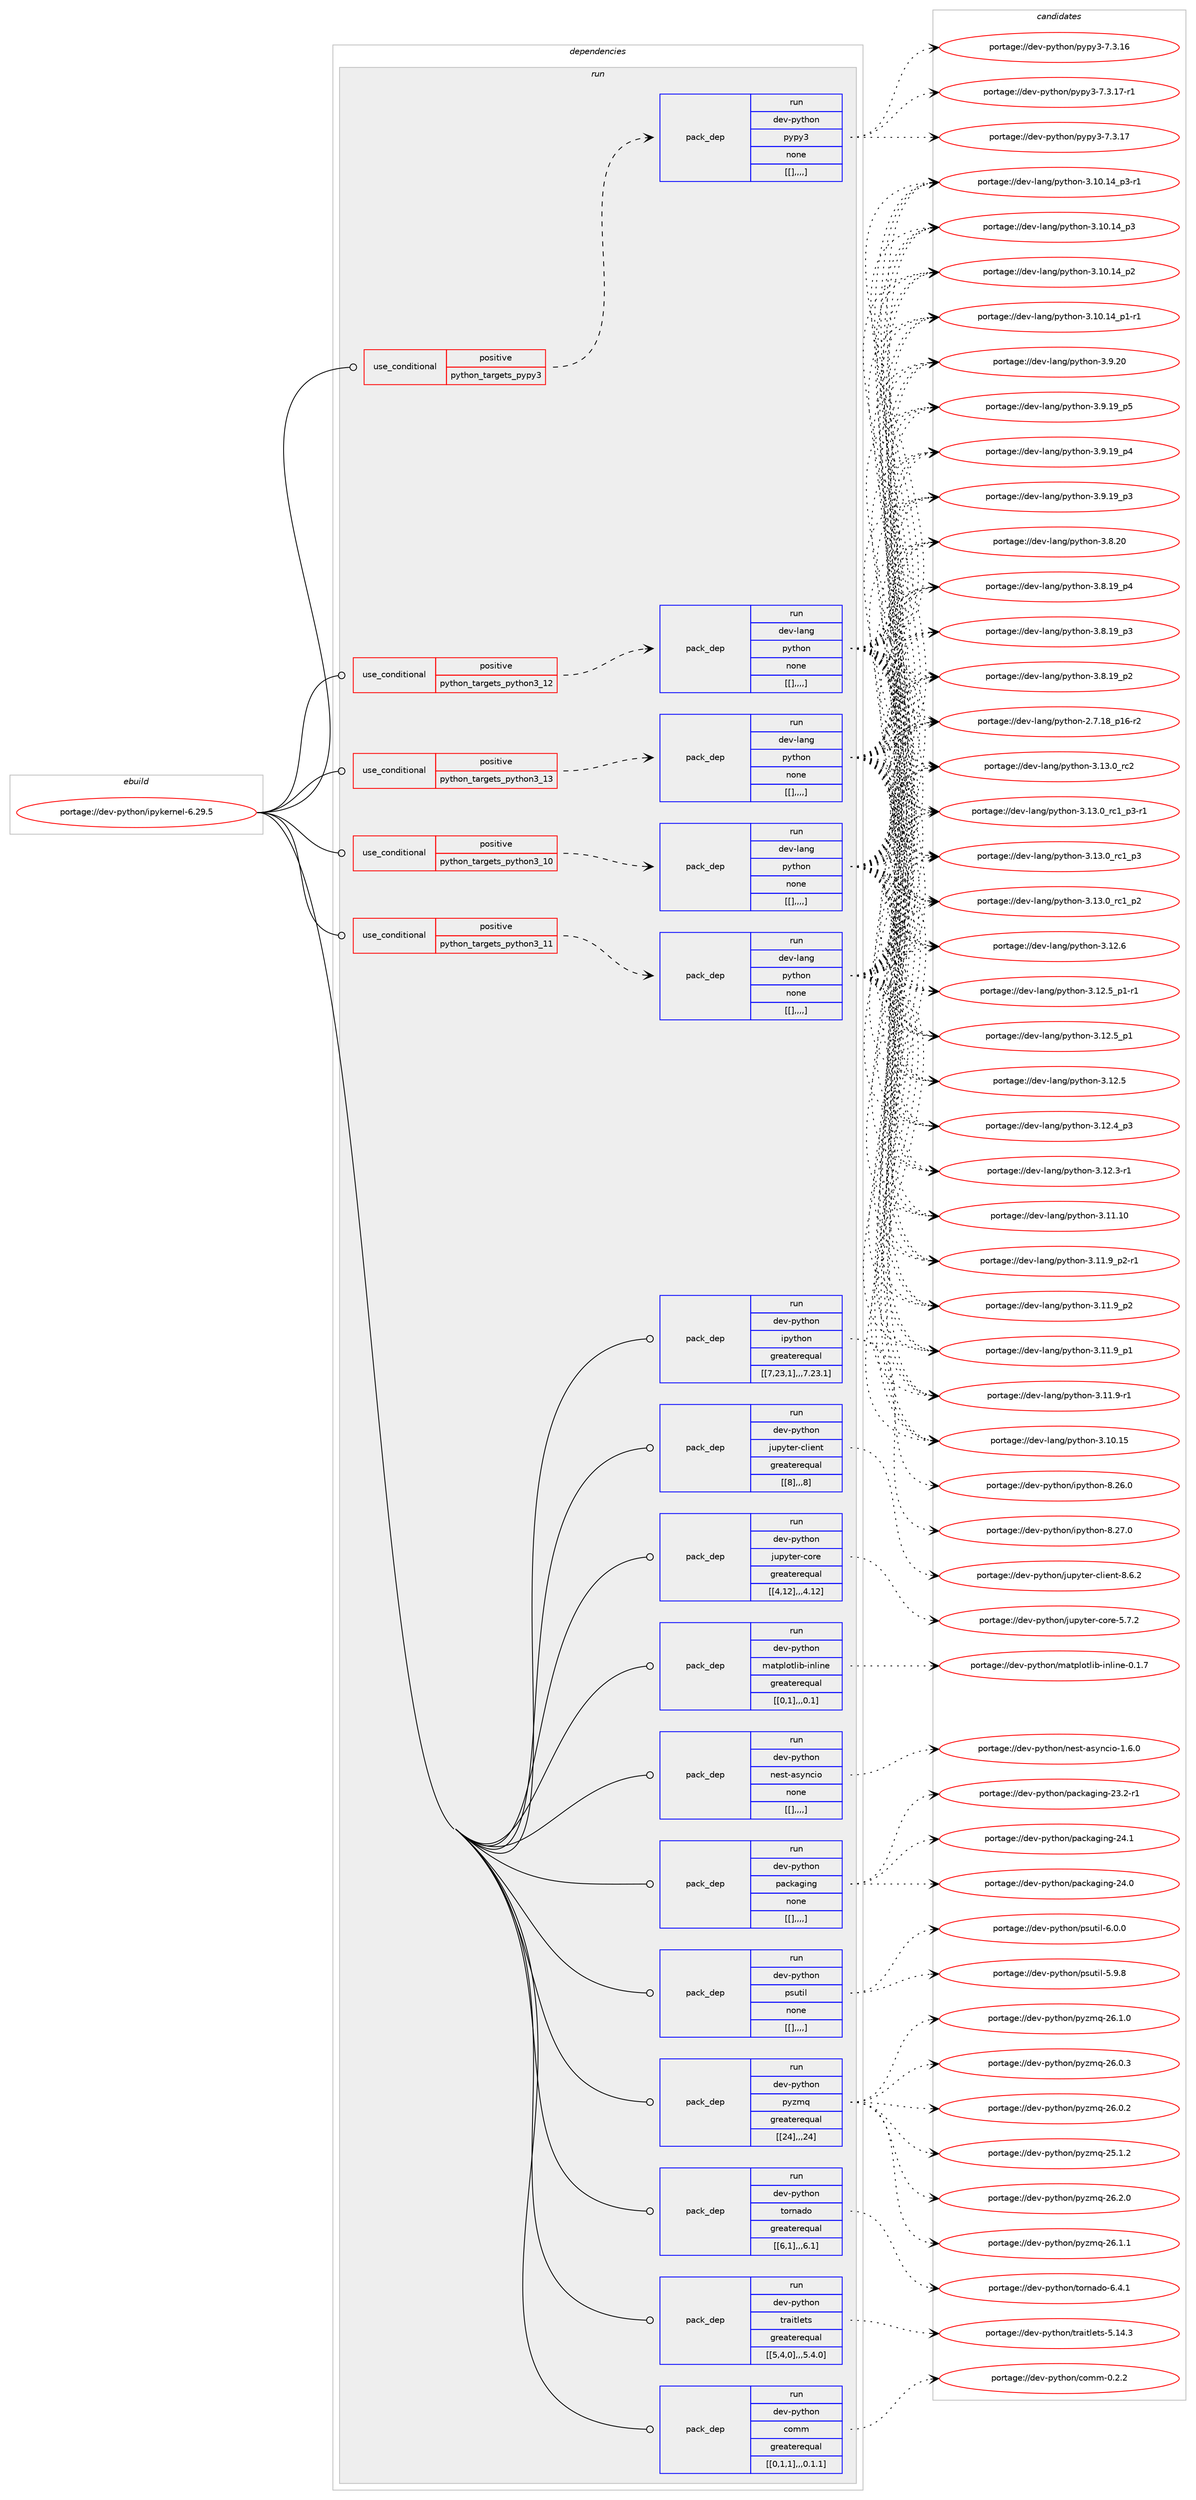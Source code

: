 digraph prolog {

# *************
# Graph options
# *************

newrank=true;
concentrate=true;
compound=true;
graph [rankdir=LR,fontname=Helvetica,fontsize=10,ranksep=1.5];#, ranksep=2.5, nodesep=0.2];
edge  [arrowhead=vee];
node  [fontname=Helvetica,fontsize=10];

# **********
# The ebuild
# **********

subgraph cluster_leftcol {
color=gray;
label=<<i>ebuild</i>>;
id [label="portage://dev-python/ipykernel-6.29.5", color=red, width=4, href="../dev-python/ipykernel-6.29.5.svg"];
}

# ****************
# The dependencies
# ****************

subgraph cluster_midcol {
color=gray;
label=<<i>dependencies</i>>;
subgraph cluster_compile {
fillcolor="#eeeeee";
style=filled;
label=<<i>compile</i>>;
}
subgraph cluster_compileandrun {
fillcolor="#eeeeee";
style=filled;
label=<<i>compile and run</i>>;
}
subgraph cluster_run {
fillcolor="#eeeeee";
style=filled;
label=<<i>run</i>>;
subgraph cond34234 {
dependency149305 [label=<<TABLE BORDER="0" CELLBORDER="1" CELLSPACING="0" CELLPADDING="4"><TR><TD ROWSPAN="3" CELLPADDING="10">use_conditional</TD></TR><TR><TD>positive</TD></TR><TR><TD>python_targets_pypy3</TD></TR></TABLE>>, shape=none, color=red];
subgraph pack113853 {
dependency149306 [label=<<TABLE BORDER="0" CELLBORDER="1" CELLSPACING="0" CELLPADDING="4" WIDTH="220"><TR><TD ROWSPAN="6" CELLPADDING="30">pack_dep</TD></TR><TR><TD WIDTH="110">run</TD></TR><TR><TD>dev-python</TD></TR><TR><TD>pypy3</TD></TR><TR><TD>none</TD></TR><TR><TD>[[],,,,]</TD></TR></TABLE>>, shape=none, color=blue];
}
dependency149305:e -> dependency149306:w [weight=20,style="dashed",arrowhead="vee"];
}
id:e -> dependency149305:w [weight=20,style="solid",arrowhead="odot"];
subgraph cond34235 {
dependency149307 [label=<<TABLE BORDER="0" CELLBORDER="1" CELLSPACING="0" CELLPADDING="4"><TR><TD ROWSPAN="3" CELLPADDING="10">use_conditional</TD></TR><TR><TD>positive</TD></TR><TR><TD>python_targets_python3_10</TD></TR></TABLE>>, shape=none, color=red];
subgraph pack113854 {
dependency149308 [label=<<TABLE BORDER="0" CELLBORDER="1" CELLSPACING="0" CELLPADDING="4" WIDTH="220"><TR><TD ROWSPAN="6" CELLPADDING="30">pack_dep</TD></TR><TR><TD WIDTH="110">run</TD></TR><TR><TD>dev-lang</TD></TR><TR><TD>python</TD></TR><TR><TD>none</TD></TR><TR><TD>[[],,,,]</TD></TR></TABLE>>, shape=none, color=blue];
}
dependency149307:e -> dependency149308:w [weight=20,style="dashed",arrowhead="vee"];
}
id:e -> dependency149307:w [weight=20,style="solid",arrowhead="odot"];
subgraph cond34236 {
dependency149309 [label=<<TABLE BORDER="0" CELLBORDER="1" CELLSPACING="0" CELLPADDING="4"><TR><TD ROWSPAN="3" CELLPADDING="10">use_conditional</TD></TR><TR><TD>positive</TD></TR><TR><TD>python_targets_python3_11</TD></TR></TABLE>>, shape=none, color=red];
subgraph pack113855 {
dependency149310 [label=<<TABLE BORDER="0" CELLBORDER="1" CELLSPACING="0" CELLPADDING="4" WIDTH="220"><TR><TD ROWSPAN="6" CELLPADDING="30">pack_dep</TD></TR><TR><TD WIDTH="110">run</TD></TR><TR><TD>dev-lang</TD></TR><TR><TD>python</TD></TR><TR><TD>none</TD></TR><TR><TD>[[],,,,]</TD></TR></TABLE>>, shape=none, color=blue];
}
dependency149309:e -> dependency149310:w [weight=20,style="dashed",arrowhead="vee"];
}
id:e -> dependency149309:w [weight=20,style="solid",arrowhead="odot"];
subgraph cond34237 {
dependency149311 [label=<<TABLE BORDER="0" CELLBORDER="1" CELLSPACING="0" CELLPADDING="4"><TR><TD ROWSPAN="3" CELLPADDING="10">use_conditional</TD></TR><TR><TD>positive</TD></TR><TR><TD>python_targets_python3_12</TD></TR></TABLE>>, shape=none, color=red];
subgraph pack113856 {
dependency149312 [label=<<TABLE BORDER="0" CELLBORDER="1" CELLSPACING="0" CELLPADDING="4" WIDTH="220"><TR><TD ROWSPAN="6" CELLPADDING="30">pack_dep</TD></TR><TR><TD WIDTH="110">run</TD></TR><TR><TD>dev-lang</TD></TR><TR><TD>python</TD></TR><TR><TD>none</TD></TR><TR><TD>[[],,,,]</TD></TR></TABLE>>, shape=none, color=blue];
}
dependency149311:e -> dependency149312:w [weight=20,style="dashed",arrowhead="vee"];
}
id:e -> dependency149311:w [weight=20,style="solid",arrowhead="odot"];
subgraph cond34238 {
dependency149313 [label=<<TABLE BORDER="0" CELLBORDER="1" CELLSPACING="0" CELLPADDING="4"><TR><TD ROWSPAN="3" CELLPADDING="10">use_conditional</TD></TR><TR><TD>positive</TD></TR><TR><TD>python_targets_python3_13</TD></TR></TABLE>>, shape=none, color=red];
subgraph pack113857 {
dependency149314 [label=<<TABLE BORDER="0" CELLBORDER="1" CELLSPACING="0" CELLPADDING="4" WIDTH="220"><TR><TD ROWSPAN="6" CELLPADDING="30">pack_dep</TD></TR><TR><TD WIDTH="110">run</TD></TR><TR><TD>dev-lang</TD></TR><TR><TD>python</TD></TR><TR><TD>none</TD></TR><TR><TD>[[],,,,]</TD></TR></TABLE>>, shape=none, color=blue];
}
dependency149313:e -> dependency149314:w [weight=20,style="dashed",arrowhead="vee"];
}
id:e -> dependency149313:w [weight=20,style="solid",arrowhead="odot"];
subgraph pack113858 {
dependency149315 [label=<<TABLE BORDER="0" CELLBORDER="1" CELLSPACING="0" CELLPADDING="4" WIDTH="220"><TR><TD ROWSPAN="6" CELLPADDING="30">pack_dep</TD></TR><TR><TD WIDTH="110">run</TD></TR><TR><TD>dev-python</TD></TR><TR><TD>comm</TD></TR><TR><TD>greaterequal</TD></TR><TR><TD>[[0,1,1],,,0.1.1]</TD></TR></TABLE>>, shape=none, color=blue];
}
id:e -> dependency149315:w [weight=20,style="solid",arrowhead="odot"];
subgraph pack113859 {
dependency149316 [label=<<TABLE BORDER="0" CELLBORDER="1" CELLSPACING="0" CELLPADDING="4" WIDTH="220"><TR><TD ROWSPAN="6" CELLPADDING="30">pack_dep</TD></TR><TR><TD WIDTH="110">run</TD></TR><TR><TD>dev-python</TD></TR><TR><TD>ipython</TD></TR><TR><TD>greaterequal</TD></TR><TR><TD>[[7,23,1],,,7.23.1]</TD></TR></TABLE>>, shape=none, color=blue];
}
id:e -> dependency149316:w [weight=20,style="solid",arrowhead="odot"];
subgraph pack113860 {
dependency149317 [label=<<TABLE BORDER="0" CELLBORDER="1" CELLSPACING="0" CELLPADDING="4" WIDTH="220"><TR><TD ROWSPAN="6" CELLPADDING="30">pack_dep</TD></TR><TR><TD WIDTH="110">run</TD></TR><TR><TD>dev-python</TD></TR><TR><TD>jupyter-client</TD></TR><TR><TD>greaterequal</TD></TR><TR><TD>[[8],,,8]</TD></TR></TABLE>>, shape=none, color=blue];
}
id:e -> dependency149317:w [weight=20,style="solid",arrowhead="odot"];
subgraph pack113861 {
dependency149318 [label=<<TABLE BORDER="0" CELLBORDER="1" CELLSPACING="0" CELLPADDING="4" WIDTH="220"><TR><TD ROWSPAN="6" CELLPADDING="30">pack_dep</TD></TR><TR><TD WIDTH="110">run</TD></TR><TR><TD>dev-python</TD></TR><TR><TD>jupyter-core</TD></TR><TR><TD>greaterequal</TD></TR><TR><TD>[[4,12],,,4.12]</TD></TR></TABLE>>, shape=none, color=blue];
}
id:e -> dependency149318:w [weight=20,style="solid",arrowhead="odot"];
subgraph pack113862 {
dependency149319 [label=<<TABLE BORDER="0" CELLBORDER="1" CELLSPACING="0" CELLPADDING="4" WIDTH="220"><TR><TD ROWSPAN="6" CELLPADDING="30">pack_dep</TD></TR><TR><TD WIDTH="110">run</TD></TR><TR><TD>dev-python</TD></TR><TR><TD>matplotlib-inline</TD></TR><TR><TD>greaterequal</TD></TR><TR><TD>[[0,1],,,0.1]</TD></TR></TABLE>>, shape=none, color=blue];
}
id:e -> dependency149319:w [weight=20,style="solid",arrowhead="odot"];
subgraph pack113863 {
dependency149320 [label=<<TABLE BORDER="0" CELLBORDER="1" CELLSPACING="0" CELLPADDING="4" WIDTH="220"><TR><TD ROWSPAN="6" CELLPADDING="30">pack_dep</TD></TR><TR><TD WIDTH="110">run</TD></TR><TR><TD>dev-python</TD></TR><TR><TD>nest-asyncio</TD></TR><TR><TD>none</TD></TR><TR><TD>[[],,,,]</TD></TR></TABLE>>, shape=none, color=blue];
}
id:e -> dependency149320:w [weight=20,style="solid",arrowhead="odot"];
subgraph pack113864 {
dependency149321 [label=<<TABLE BORDER="0" CELLBORDER="1" CELLSPACING="0" CELLPADDING="4" WIDTH="220"><TR><TD ROWSPAN="6" CELLPADDING="30">pack_dep</TD></TR><TR><TD WIDTH="110">run</TD></TR><TR><TD>dev-python</TD></TR><TR><TD>packaging</TD></TR><TR><TD>none</TD></TR><TR><TD>[[],,,,]</TD></TR></TABLE>>, shape=none, color=blue];
}
id:e -> dependency149321:w [weight=20,style="solid",arrowhead="odot"];
subgraph pack113865 {
dependency149322 [label=<<TABLE BORDER="0" CELLBORDER="1" CELLSPACING="0" CELLPADDING="4" WIDTH="220"><TR><TD ROWSPAN="6" CELLPADDING="30">pack_dep</TD></TR><TR><TD WIDTH="110">run</TD></TR><TR><TD>dev-python</TD></TR><TR><TD>psutil</TD></TR><TR><TD>none</TD></TR><TR><TD>[[],,,,]</TD></TR></TABLE>>, shape=none, color=blue];
}
id:e -> dependency149322:w [weight=20,style="solid",arrowhead="odot"];
subgraph pack113866 {
dependency149323 [label=<<TABLE BORDER="0" CELLBORDER="1" CELLSPACING="0" CELLPADDING="4" WIDTH="220"><TR><TD ROWSPAN="6" CELLPADDING="30">pack_dep</TD></TR><TR><TD WIDTH="110">run</TD></TR><TR><TD>dev-python</TD></TR><TR><TD>pyzmq</TD></TR><TR><TD>greaterequal</TD></TR><TR><TD>[[24],,,24]</TD></TR></TABLE>>, shape=none, color=blue];
}
id:e -> dependency149323:w [weight=20,style="solid",arrowhead="odot"];
subgraph pack113867 {
dependency149324 [label=<<TABLE BORDER="0" CELLBORDER="1" CELLSPACING="0" CELLPADDING="4" WIDTH="220"><TR><TD ROWSPAN="6" CELLPADDING="30">pack_dep</TD></TR><TR><TD WIDTH="110">run</TD></TR><TR><TD>dev-python</TD></TR><TR><TD>tornado</TD></TR><TR><TD>greaterequal</TD></TR><TR><TD>[[6,1],,,6.1]</TD></TR></TABLE>>, shape=none, color=blue];
}
id:e -> dependency149324:w [weight=20,style="solid",arrowhead="odot"];
subgraph pack113868 {
dependency149325 [label=<<TABLE BORDER="0" CELLBORDER="1" CELLSPACING="0" CELLPADDING="4" WIDTH="220"><TR><TD ROWSPAN="6" CELLPADDING="30">pack_dep</TD></TR><TR><TD WIDTH="110">run</TD></TR><TR><TD>dev-python</TD></TR><TR><TD>traitlets</TD></TR><TR><TD>greaterequal</TD></TR><TR><TD>[[5,4,0],,,5.4.0]</TD></TR></TABLE>>, shape=none, color=blue];
}
id:e -> dependency149325:w [weight=20,style="solid",arrowhead="odot"];
}
}

# **************
# The candidates
# **************

subgraph cluster_choices {
rank=same;
color=gray;
label=<<i>candidates</i>>;

subgraph choice113853 {
color=black;
nodesep=1;
choice100101118451121211161041111104711212111212151455546514649554511449 [label="portage://dev-python/pypy3-7.3.17-r1", color=red, width=4,href="../dev-python/pypy3-7.3.17-r1.svg"];
choice10010111845112121116104111110471121211121215145554651464955 [label="portage://dev-python/pypy3-7.3.17", color=red, width=4,href="../dev-python/pypy3-7.3.17.svg"];
choice10010111845112121116104111110471121211121215145554651464954 [label="portage://dev-python/pypy3-7.3.16", color=red, width=4,href="../dev-python/pypy3-7.3.16.svg"];
dependency149306:e -> choice100101118451121211161041111104711212111212151455546514649554511449:w [style=dotted,weight="100"];
dependency149306:e -> choice10010111845112121116104111110471121211121215145554651464955:w [style=dotted,weight="100"];
dependency149306:e -> choice10010111845112121116104111110471121211121215145554651464954:w [style=dotted,weight="100"];
}
subgraph choice113854 {
color=black;
nodesep=1;
choice10010111845108971101034711212111610411111045514649514648951149950 [label="portage://dev-lang/python-3.13.0_rc2", color=red, width=4,href="../dev-lang/python-3.13.0_rc2.svg"];
choice1001011184510897110103471121211161041111104551464951464895114994995112514511449 [label="portage://dev-lang/python-3.13.0_rc1_p3-r1", color=red, width=4,href="../dev-lang/python-3.13.0_rc1_p3-r1.svg"];
choice100101118451089711010347112121116104111110455146495146489511499499511251 [label="portage://dev-lang/python-3.13.0_rc1_p3", color=red, width=4,href="../dev-lang/python-3.13.0_rc1_p3.svg"];
choice100101118451089711010347112121116104111110455146495146489511499499511250 [label="portage://dev-lang/python-3.13.0_rc1_p2", color=red, width=4,href="../dev-lang/python-3.13.0_rc1_p2.svg"];
choice10010111845108971101034711212111610411111045514649504654 [label="portage://dev-lang/python-3.12.6", color=red, width=4,href="../dev-lang/python-3.12.6.svg"];
choice1001011184510897110103471121211161041111104551464950465395112494511449 [label="portage://dev-lang/python-3.12.5_p1-r1", color=red, width=4,href="../dev-lang/python-3.12.5_p1-r1.svg"];
choice100101118451089711010347112121116104111110455146495046539511249 [label="portage://dev-lang/python-3.12.5_p1", color=red, width=4,href="../dev-lang/python-3.12.5_p1.svg"];
choice10010111845108971101034711212111610411111045514649504653 [label="portage://dev-lang/python-3.12.5", color=red, width=4,href="../dev-lang/python-3.12.5.svg"];
choice100101118451089711010347112121116104111110455146495046529511251 [label="portage://dev-lang/python-3.12.4_p3", color=red, width=4,href="../dev-lang/python-3.12.4_p3.svg"];
choice100101118451089711010347112121116104111110455146495046514511449 [label="portage://dev-lang/python-3.12.3-r1", color=red, width=4,href="../dev-lang/python-3.12.3-r1.svg"];
choice1001011184510897110103471121211161041111104551464949464948 [label="portage://dev-lang/python-3.11.10", color=red, width=4,href="../dev-lang/python-3.11.10.svg"];
choice1001011184510897110103471121211161041111104551464949465795112504511449 [label="portage://dev-lang/python-3.11.9_p2-r1", color=red, width=4,href="../dev-lang/python-3.11.9_p2-r1.svg"];
choice100101118451089711010347112121116104111110455146494946579511250 [label="portage://dev-lang/python-3.11.9_p2", color=red, width=4,href="../dev-lang/python-3.11.9_p2.svg"];
choice100101118451089711010347112121116104111110455146494946579511249 [label="portage://dev-lang/python-3.11.9_p1", color=red, width=4,href="../dev-lang/python-3.11.9_p1.svg"];
choice100101118451089711010347112121116104111110455146494946574511449 [label="portage://dev-lang/python-3.11.9-r1", color=red, width=4,href="../dev-lang/python-3.11.9-r1.svg"];
choice1001011184510897110103471121211161041111104551464948464953 [label="portage://dev-lang/python-3.10.15", color=red, width=4,href="../dev-lang/python-3.10.15.svg"];
choice100101118451089711010347112121116104111110455146494846495295112514511449 [label="portage://dev-lang/python-3.10.14_p3-r1", color=red, width=4,href="../dev-lang/python-3.10.14_p3-r1.svg"];
choice10010111845108971101034711212111610411111045514649484649529511251 [label="portage://dev-lang/python-3.10.14_p3", color=red, width=4,href="../dev-lang/python-3.10.14_p3.svg"];
choice10010111845108971101034711212111610411111045514649484649529511250 [label="portage://dev-lang/python-3.10.14_p2", color=red, width=4,href="../dev-lang/python-3.10.14_p2.svg"];
choice100101118451089711010347112121116104111110455146494846495295112494511449 [label="portage://dev-lang/python-3.10.14_p1-r1", color=red, width=4,href="../dev-lang/python-3.10.14_p1-r1.svg"];
choice10010111845108971101034711212111610411111045514657465048 [label="portage://dev-lang/python-3.9.20", color=red, width=4,href="../dev-lang/python-3.9.20.svg"];
choice100101118451089711010347112121116104111110455146574649579511253 [label="portage://dev-lang/python-3.9.19_p5", color=red, width=4,href="../dev-lang/python-3.9.19_p5.svg"];
choice100101118451089711010347112121116104111110455146574649579511252 [label="portage://dev-lang/python-3.9.19_p4", color=red, width=4,href="../dev-lang/python-3.9.19_p4.svg"];
choice100101118451089711010347112121116104111110455146574649579511251 [label="portage://dev-lang/python-3.9.19_p3", color=red, width=4,href="../dev-lang/python-3.9.19_p3.svg"];
choice10010111845108971101034711212111610411111045514656465048 [label="portage://dev-lang/python-3.8.20", color=red, width=4,href="../dev-lang/python-3.8.20.svg"];
choice100101118451089711010347112121116104111110455146564649579511252 [label="portage://dev-lang/python-3.8.19_p4", color=red, width=4,href="../dev-lang/python-3.8.19_p4.svg"];
choice100101118451089711010347112121116104111110455146564649579511251 [label="portage://dev-lang/python-3.8.19_p3", color=red, width=4,href="../dev-lang/python-3.8.19_p3.svg"];
choice100101118451089711010347112121116104111110455146564649579511250 [label="portage://dev-lang/python-3.8.19_p2", color=red, width=4,href="../dev-lang/python-3.8.19_p2.svg"];
choice100101118451089711010347112121116104111110455046554649569511249544511450 [label="portage://dev-lang/python-2.7.18_p16-r2", color=red, width=4,href="../dev-lang/python-2.7.18_p16-r2.svg"];
dependency149308:e -> choice10010111845108971101034711212111610411111045514649514648951149950:w [style=dotted,weight="100"];
dependency149308:e -> choice1001011184510897110103471121211161041111104551464951464895114994995112514511449:w [style=dotted,weight="100"];
dependency149308:e -> choice100101118451089711010347112121116104111110455146495146489511499499511251:w [style=dotted,weight="100"];
dependency149308:e -> choice100101118451089711010347112121116104111110455146495146489511499499511250:w [style=dotted,weight="100"];
dependency149308:e -> choice10010111845108971101034711212111610411111045514649504654:w [style=dotted,weight="100"];
dependency149308:e -> choice1001011184510897110103471121211161041111104551464950465395112494511449:w [style=dotted,weight="100"];
dependency149308:e -> choice100101118451089711010347112121116104111110455146495046539511249:w [style=dotted,weight="100"];
dependency149308:e -> choice10010111845108971101034711212111610411111045514649504653:w [style=dotted,weight="100"];
dependency149308:e -> choice100101118451089711010347112121116104111110455146495046529511251:w [style=dotted,weight="100"];
dependency149308:e -> choice100101118451089711010347112121116104111110455146495046514511449:w [style=dotted,weight="100"];
dependency149308:e -> choice1001011184510897110103471121211161041111104551464949464948:w [style=dotted,weight="100"];
dependency149308:e -> choice1001011184510897110103471121211161041111104551464949465795112504511449:w [style=dotted,weight="100"];
dependency149308:e -> choice100101118451089711010347112121116104111110455146494946579511250:w [style=dotted,weight="100"];
dependency149308:e -> choice100101118451089711010347112121116104111110455146494946579511249:w [style=dotted,weight="100"];
dependency149308:e -> choice100101118451089711010347112121116104111110455146494946574511449:w [style=dotted,weight="100"];
dependency149308:e -> choice1001011184510897110103471121211161041111104551464948464953:w [style=dotted,weight="100"];
dependency149308:e -> choice100101118451089711010347112121116104111110455146494846495295112514511449:w [style=dotted,weight="100"];
dependency149308:e -> choice10010111845108971101034711212111610411111045514649484649529511251:w [style=dotted,weight="100"];
dependency149308:e -> choice10010111845108971101034711212111610411111045514649484649529511250:w [style=dotted,weight="100"];
dependency149308:e -> choice100101118451089711010347112121116104111110455146494846495295112494511449:w [style=dotted,weight="100"];
dependency149308:e -> choice10010111845108971101034711212111610411111045514657465048:w [style=dotted,weight="100"];
dependency149308:e -> choice100101118451089711010347112121116104111110455146574649579511253:w [style=dotted,weight="100"];
dependency149308:e -> choice100101118451089711010347112121116104111110455146574649579511252:w [style=dotted,weight="100"];
dependency149308:e -> choice100101118451089711010347112121116104111110455146574649579511251:w [style=dotted,weight="100"];
dependency149308:e -> choice10010111845108971101034711212111610411111045514656465048:w [style=dotted,weight="100"];
dependency149308:e -> choice100101118451089711010347112121116104111110455146564649579511252:w [style=dotted,weight="100"];
dependency149308:e -> choice100101118451089711010347112121116104111110455146564649579511251:w [style=dotted,weight="100"];
dependency149308:e -> choice100101118451089711010347112121116104111110455146564649579511250:w [style=dotted,weight="100"];
dependency149308:e -> choice100101118451089711010347112121116104111110455046554649569511249544511450:w [style=dotted,weight="100"];
}
subgraph choice113855 {
color=black;
nodesep=1;
choice10010111845108971101034711212111610411111045514649514648951149950 [label="portage://dev-lang/python-3.13.0_rc2", color=red, width=4,href="../dev-lang/python-3.13.0_rc2.svg"];
choice1001011184510897110103471121211161041111104551464951464895114994995112514511449 [label="portage://dev-lang/python-3.13.0_rc1_p3-r1", color=red, width=4,href="../dev-lang/python-3.13.0_rc1_p3-r1.svg"];
choice100101118451089711010347112121116104111110455146495146489511499499511251 [label="portage://dev-lang/python-3.13.0_rc1_p3", color=red, width=4,href="../dev-lang/python-3.13.0_rc1_p3.svg"];
choice100101118451089711010347112121116104111110455146495146489511499499511250 [label="portage://dev-lang/python-3.13.0_rc1_p2", color=red, width=4,href="../dev-lang/python-3.13.0_rc1_p2.svg"];
choice10010111845108971101034711212111610411111045514649504654 [label="portage://dev-lang/python-3.12.6", color=red, width=4,href="../dev-lang/python-3.12.6.svg"];
choice1001011184510897110103471121211161041111104551464950465395112494511449 [label="portage://dev-lang/python-3.12.5_p1-r1", color=red, width=4,href="../dev-lang/python-3.12.5_p1-r1.svg"];
choice100101118451089711010347112121116104111110455146495046539511249 [label="portage://dev-lang/python-3.12.5_p1", color=red, width=4,href="../dev-lang/python-3.12.5_p1.svg"];
choice10010111845108971101034711212111610411111045514649504653 [label="portage://dev-lang/python-3.12.5", color=red, width=4,href="../dev-lang/python-3.12.5.svg"];
choice100101118451089711010347112121116104111110455146495046529511251 [label="portage://dev-lang/python-3.12.4_p3", color=red, width=4,href="../dev-lang/python-3.12.4_p3.svg"];
choice100101118451089711010347112121116104111110455146495046514511449 [label="portage://dev-lang/python-3.12.3-r1", color=red, width=4,href="../dev-lang/python-3.12.3-r1.svg"];
choice1001011184510897110103471121211161041111104551464949464948 [label="portage://dev-lang/python-3.11.10", color=red, width=4,href="../dev-lang/python-3.11.10.svg"];
choice1001011184510897110103471121211161041111104551464949465795112504511449 [label="portage://dev-lang/python-3.11.9_p2-r1", color=red, width=4,href="../dev-lang/python-3.11.9_p2-r1.svg"];
choice100101118451089711010347112121116104111110455146494946579511250 [label="portage://dev-lang/python-3.11.9_p2", color=red, width=4,href="../dev-lang/python-3.11.9_p2.svg"];
choice100101118451089711010347112121116104111110455146494946579511249 [label="portage://dev-lang/python-3.11.9_p1", color=red, width=4,href="../dev-lang/python-3.11.9_p1.svg"];
choice100101118451089711010347112121116104111110455146494946574511449 [label="portage://dev-lang/python-3.11.9-r1", color=red, width=4,href="../dev-lang/python-3.11.9-r1.svg"];
choice1001011184510897110103471121211161041111104551464948464953 [label="portage://dev-lang/python-3.10.15", color=red, width=4,href="../dev-lang/python-3.10.15.svg"];
choice100101118451089711010347112121116104111110455146494846495295112514511449 [label="portage://dev-lang/python-3.10.14_p3-r1", color=red, width=4,href="../dev-lang/python-3.10.14_p3-r1.svg"];
choice10010111845108971101034711212111610411111045514649484649529511251 [label="portage://dev-lang/python-3.10.14_p3", color=red, width=4,href="../dev-lang/python-3.10.14_p3.svg"];
choice10010111845108971101034711212111610411111045514649484649529511250 [label="portage://dev-lang/python-3.10.14_p2", color=red, width=4,href="../dev-lang/python-3.10.14_p2.svg"];
choice100101118451089711010347112121116104111110455146494846495295112494511449 [label="portage://dev-lang/python-3.10.14_p1-r1", color=red, width=4,href="../dev-lang/python-3.10.14_p1-r1.svg"];
choice10010111845108971101034711212111610411111045514657465048 [label="portage://dev-lang/python-3.9.20", color=red, width=4,href="../dev-lang/python-3.9.20.svg"];
choice100101118451089711010347112121116104111110455146574649579511253 [label="portage://dev-lang/python-3.9.19_p5", color=red, width=4,href="../dev-lang/python-3.9.19_p5.svg"];
choice100101118451089711010347112121116104111110455146574649579511252 [label="portage://dev-lang/python-3.9.19_p4", color=red, width=4,href="../dev-lang/python-3.9.19_p4.svg"];
choice100101118451089711010347112121116104111110455146574649579511251 [label="portage://dev-lang/python-3.9.19_p3", color=red, width=4,href="../dev-lang/python-3.9.19_p3.svg"];
choice10010111845108971101034711212111610411111045514656465048 [label="portage://dev-lang/python-3.8.20", color=red, width=4,href="../dev-lang/python-3.8.20.svg"];
choice100101118451089711010347112121116104111110455146564649579511252 [label="portage://dev-lang/python-3.8.19_p4", color=red, width=4,href="../dev-lang/python-3.8.19_p4.svg"];
choice100101118451089711010347112121116104111110455146564649579511251 [label="portage://dev-lang/python-3.8.19_p3", color=red, width=4,href="../dev-lang/python-3.8.19_p3.svg"];
choice100101118451089711010347112121116104111110455146564649579511250 [label="portage://dev-lang/python-3.8.19_p2", color=red, width=4,href="../dev-lang/python-3.8.19_p2.svg"];
choice100101118451089711010347112121116104111110455046554649569511249544511450 [label="portage://dev-lang/python-2.7.18_p16-r2", color=red, width=4,href="../dev-lang/python-2.7.18_p16-r2.svg"];
dependency149310:e -> choice10010111845108971101034711212111610411111045514649514648951149950:w [style=dotted,weight="100"];
dependency149310:e -> choice1001011184510897110103471121211161041111104551464951464895114994995112514511449:w [style=dotted,weight="100"];
dependency149310:e -> choice100101118451089711010347112121116104111110455146495146489511499499511251:w [style=dotted,weight="100"];
dependency149310:e -> choice100101118451089711010347112121116104111110455146495146489511499499511250:w [style=dotted,weight="100"];
dependency149310:e -> choice10010111845108971101034711212111610411111045514649504654:w [style=dotted,weight="100"];
dependency149310:e -> choice1001011184510897110103471121211161041111104551464950465395112494511449:w [style=dotted,weight="100"];
dependency149310:e -> choice100101118451089711010347112121116104111110455146495046539511249:w [style=dotted,weight="100"];
dependency149310:e -> choice10010111845108971101034711212111610411111045514649504653:w [style=dotted,weight="100"];
dependency149310:e -> choice100101118451089711010347112121116104111110455146495046529511251:w [style=dotted,weight="100"];
dependency149310:e -> choice100101118451089711010347112121116104111110455146495046514511449:w [style=dotted,weight="100"];
dependency149310:e -> choice1001011184510897110103471121211161041111104551464949464948:w [style=dotted,weight="100"];
dependency149310:e -> choice1001011184510897110103471121211161041111104551464949465795112504511449:w [style=dotted,weight="100"];
dependency149310:e -> choice100101118451089711010347112121116104111110455146494946579511250:w [style=dotted,weight="100"];
dependency149310:e -> choice100101118451089711010347112121116104111110455146494946579511249:w [style=dotted,weight="100"];
dependency149310:e -> choice100101118451089711010347112121116104111110455146494946574511449:w [style=dotted,weight="100"];
dependency149310:e -> choice1001011184510897110103471121211161041111104551464948464953:w [style=dotted,weight="100"];
dependency149310:e -> choice100101118451089711010347112121116104111110455146494846495295112514511449:w [style=dotted,weight="100"];
dependency149310:e -> choice10010111845108971101034711212111610411111045514649484649529511251:w [style=dotted,weight="100"];
dependency149310:e -> choice10010111845108971101034711212111610411111045514649484649529511250:w [style=dotted,weight="100"];
dependency149310:e -> choice100101118451089711010347112121116104111110455146494846495295112494511449:w [style=dotted,weight="100"];
dependency149310:e -> choice10010111845108971101034711212111610411111045514657465048:w [style=dotted,weight="100"];
dependency149310:e -> choice100101118451089711010347112121116104111110455146574649579511253:w [style=dotted,weight="100"];
dependency149310:e -> choice100101118451089711010347112121116104111110455146574649579511252:w [style=dotted,weight="100"];
dependency149310:e -> choice100101118451089711010347112121116104111110455146574649579511251:w [style=dotted,weight="100"];
dependency149310:e -> choice10010111845108971101034711212111610411111045514656465048:w [style=dotted,weight="100"];
dependency149310:e -> choice100101118451089711010347112121116104111110455146564649579511252:w [style=dotted,weight="100"];
dependency149310:e -> choice100101118451089711010347112121116104111110455146564649579511251:w [style=dotted,weight="100"];
dependency149310:e -> choice100101118451089711010347112121116104111110455146564649579511250:w [style=dotted,weight="100"];
dependency149310:e -> choice100101118451089711010347112121116104111110455046554649569511249544511450:w [style=dotted,weight="100"];
}
subgraph choice113856 {
color=black;
nodesep=1;
choice10010111845108971101034711212111610411111045514649514648951149950 [label="portage://dev-lang/python-3.13.0_rc2", color=red, width=4,href="../dev-lang/python-3.13.0_rc2.svg"];
choice1001011184510897110103471121211161041111104551464951464895114994995112514511449 [label="portage://dev-lang/python-3.13.0_rc1_p3-r1", color=red, width=4,href="../dev-lang/python-3.13.0_rc1_p3-r1.svg"];
choice100101118451089711010347112121116104111110455146495146489511499499511251 [label="portage://dev-lang/python-3.13.0_rc1_p3", color=red, width=4,href="../dev-lang/python-3.13.0_rc1_p3.svg"];
choice100101118451089711010347112121116104111110455146495146489511499499511250 [label="portage://dev-lang/python-3.13.0_rc1_p2", color=red, width=4,href="../dev-lang/python-3.13.0_rc1_p2.svg"];
choice10010111845108971101034711212111610411111045514649504654 [label="portage://dev-lang/python-3.12.6", color=red, width=4,href="../dev-lang/python-3.12.6.svg"];
choice1001011184510897110103471121211161041111104551464950465395112494511449 [label="portage://dev-lang/python-3.12.5_p1-r1", color=red, width=4,href="../dev-lang/python-3.12.5_p1-r1.svg"];
choice100101118451089711010347112121116104111110455146495046539511249 [label="portage://dev-lang/python-3.12.5_p1", color=red, width=4,href="../dev-lang/python-3.12.5_p1.svg"];
choice10010111845108971101034711212111610411111045514649504653 [label="portage://dev-lang/python-3.12.5", color=red, width=4,href="../dev-lang/python-3.12.5.svg"];
choice100101118451089711010347112121116104111110455146495046529511251 [label="portage://dev-lang/python-3.12.4_p3", color=red, width=4,href="../dev-lang/python-3.12.4_p3.svg"];
choice100101118451089711010347112121116104111110455146495046514511449 [label="portage://dev-lang/python-3.12.3-r1", color=red, width=4,href="../dev-lang/python-3.12.3-r1.svg"];
choice1001011184510897110103471121211161041111104551464949464948 [label="portage://dev-lang/python-3.11.10", color=red, width=4,href="../dev-lang/python-3.11.10.svg"];
choice1001011184510897110103471121211161041111104551464949465795112504511449 [label="portage://dev-lang/python-3.11.9_p2-r1", color=red, width=4,href="../dev-lang/python-3.11.9_p2-r1.svg"];
choice100101118451089711010347112121116104111110455146494946579511250 [label="portage://dev-lang/python-3.11.9_p2", color=red, width=4,href="../dev-lang/python-3.11.9_p2.svg"];
choice100101118451089711010347112121116104111110455146494946579511249 [label="portage://dev-lang/python-3.11.9_p1", color=red, width=4,href="../dev-lang/python-3.11.9_p1.svg"];
choice100101118451089711010347112121116104111110455146494946574511449 [label="portage://dev-lang/python-3.11.9-r1", color=red, width=4,href="../dev-lang/python-3.11.9-r1.svg"];
choice1001011184510897110103471121211161041111104551464948464953 [label="portage://dev-lang/python-3.10.15", color=red, width=4,href="../dev-lang/python-3.10.15.svg"];
choice100101118451089711010347112121116104111110455146494846495295112514511449 [label="portage://dev-lang/python-3.10.14_p3-r1", color=red, width=4,href="../dev-lang/python-3.10.14_p3-r1.svg"];
choice10010111845108971101034711212111610411111045514649484649529511251 [label="portage://dev-lang/python-3.10.14_p3", color=red, width=4,href="../dev-lang/python-3.10.14_p3.svg"];
choice10010111845108971101034711212111610411111045514649484649529511250 [label="portage://dev-lang/python-3.10.14_p2", color=red, width=4,href="../dev-lang/python-3.10.14_p2.svg"];
choice100101118451089711010347112121116104111110455146494846495295112494511449 [label="portage://dev-lang/python-3.10.14_p1-r1", color=red, width=4,href="../dev-lang/python-3.10.14_p1-r1.svg"];
choice10010111845108971101034711212111610411111045514657465048 [label="portage://dev-lang/python-3.9.20", color=red, width=4,href="../dev-lang/python-3.9.20.svg"];
choice100101118451089711010347112121116104111110455146574649579511253 [label="portage://dev-lang/python-3.9.19_p5", color=red, width=4,href="../dev-lang/python-3.9.19_p5.svg"];
choice100101118451089711010347112121116104111110455146574649579511252 [label="portage://dev-lang/python-3.9.19_p4", color=red, width=4,href="../dev-lang/python-3.9.19_p4.svg"];
choice100101118451089711010347112121116104111110455146574649579511251 [label="portage://dev-lang/python-3.9.19_p3", color=red, width=4,href="../dev-lang/python-3.9.19_p3.svg"];
choice10010111845108971101034711212111610411111045514656465048 [label="portage://dev-lang/python-3.8.20", color=red, width=4,href="../dev-lang/python-3.8.20.svg"];
choice100101118451089711010347112121116104111110455146564649579511252 [label="portage://dev-lang/python-3.8.19_p4", color=red, width=4,href="../dev-lang/python-3.8.19_p4.svg"];
choice100101118451089711010347112121116104111110455146564649579511251 [label="portage://dev-lang/python-3.8.19_p3", color=red, width=4,href="../dev-lang/python-3.8.19_p3.svg"];
choice100101118451089711010347112121116104111110455146564649579511250 [label="portage://dev-lang/python-3.8.19_p2", color=red, width=4,href="../dev-lang/python-3.8.19_p2.svg"];
choice100101118451089711010347112121116104111110455046554649569511249544511450 [label="portage://dev-lang/python-2.7.18_p16-r2", color=red, width=4,href="../dev-lang/python-2.7.18_p16-r2.svg"];
dependency149312:e -> choice10010111845108971101034711212111610411111045514649514648951149950:w [style=dotted,weight="100"];
dependency149312:e -> choice1001011184510897110103471121211161041111104551464951464895114994995112514511449:w [style=dotted,weight="100"];
dependency149312:e -> choice100101118451089711010347112121116104111110455146495146489511499499511251:w [style=dotted,weight="100"];
dependency149312:e -> choice100101118451089711010347112121116104111110455146495146489511499499511250:w [style=dotted,weight="100"];
dependency149312:e -> choice10010111845108971101034711212111610411111045514649504654:w [style=dotted,weight="100"];
dependency149312:e -> choice1001011184510897110103471121211161041111104551464950465395112494511449:w [style=dotted,weight="100"];
dependency149312:e -> choice100101118451089711010347112121116104111110455146495046539511249:w [style=dotted,weight="100"];
dependency149312:e -> choice10010111845108971101034711212111610411111045514649504653:w [style=dotted,weight="100"];
dependency149312:e -> choice100101118451089711010347112121116104111110455146495046529511251:w [style=dotted,weight="100"];
dependency149312:e -> choice100101118451089711010347112121116104111110455146495046514511449:w [style=dotted,weight="100"];
dependency149312:e -> choice1001011184510897110103471121211161041111104551464949464948:w [style=dotted,weight="100"];
dependency149312:e -> choice1001011184510897110103471121211161041111104551464949465795112504511449:w [style=dotted,weight="100"];
dependency149312:e -> choice100101118451089711010347112121116104111110455146494946579511250:w [style=dotted,weight="100"];
dependency149312:e -> choice100101118451089711010347112121116104111110455146494946579511249:w [style=dotted,weight="100"];
dependency149312:e -> choice100101118451089711010347112121116104111110455146494946574511449:w [style=dotted,weight="100"];
dependency149312:e -> choice1001011184510897110103471121211161041111104551464948464953:w [style=dotted,weight="100"];
dependency149312:e -> choice100101118451089711010347112121116104111110455146494846495295112514511449:w [style=dotted,weight="100"];
dependency149312:e -> choice10010111845108971101034711212111610411111045514649484649529511251:w [style=dotted,weight="100"];
dependency149312:e -> choice10010111845108971101034711212111610411111045514649484649529511250:w [style=dotted,weight="100"];
dependency149312:e -> choice100101118451089711010347112121116104111110455146494846495295112494511449:w [style=dotted,weight="100"];
dependency149312:e -> choice10010111845108971101034711212111610411111045514657465048:w [style=dotted,weight="100"];
dependency149312:e -> choice100101118451089711010347112121116104111110455146574649579511253:w [style=dotted,weight="100"];
dependency149312:e -> choice100101118451089711010347112121116104111110455146574649579511252:w [style=dotted,weight="100"];
dependency149312:e -> choice100101118451089711010347112121116104111110455146574649579511251:w [style=dotted,weight="100"];
dependency149312:e -> choice10010111845108971101034711212111610411111045514656465048:w [style=dotted,weight="100"];
dependency149312:e -> choice100101118451089711010347112121116104111110455146564649579511252:w [style=dotted,weight="100"];
dependency149312:e -> choice100101118451089711010347112121116104111110455146564649579511251:w [style=dotted,weight="100"];
dependency149312:e -> choice100101118451089711010347112121116104111110455146564649579511250:w [style=dotted,weight="100"];
dependency149312:e -> choice100101118451089711010347112121116104111110455046554649569511249544511450:w [style=dotted,weight="100"];
}
subgraph choice113857 {
color=black;
nodesep=1;
choice10010111845108971101034711212111610411111045514649514648951149950 [label="portage://dev-lang/python-3.13.0_rc2", color=red, width=4,href="../dev-lang/python-3.13.0_rc2.svg"];
choice1001011184510897110103471121211161041111104551464951464895114994995112514511449 [label="portage://dev-lang/python-3.13.0_rc1_p3-r1", color=red, width=4,href="../dev-lang/python-3.13.0_rc1_p3-r1.svg"];
choice100101118451089711010347112121116104111110455146495146489511499499511251 [label="portage://dev-lang/python-3.13.0_rc1_p3", color=red, width=4,href="../dev-lang/python-3.13.0_rc1_p3.svg"];
choice100101118451089711010347112121116104111110455146495146489511499499511250 [label="portage://dev-lang/python-3.13.0_rc1_p2", color=red, width=4,href="../dev-lang/python-3.13.0_rc1_p2.svg"];
choice10010111845108971101034711212111610411111045514649504654 [label="portage://dev-lang/python-3.12.6", color=red, width=4,href="../dev-lang/python-3.12.6.svg"];
choice1001011184510897110103471121211161041111104551464950465395112494511449 [label="portage://dev-lang/python-3.12.5_p1-r1", color=red, width=4,href="../dev-lang/python-3.12.5_p1-r1.svg"];
choice100101118451089711010347112121116104111110455146495046539511249 [label="portage://dev-lang/python-3.12.5_p1", color=red, width=4,href="../dev-lang/python-3.12.5_p1.svg"];
choice10010111845108971101034711212111610411111045514649504653 [label="portage://dev-lang/python-3.12.5", color=red, width=4,href="../dev-lang/python-3.12.5.svg"];
choice100101118451089711010347112121116104111110455146495046529511251 [label="portage://dev-lang/python-3.12.4_p3", color=red, width=4,href="../dev-lang/python-3.12.4_p3.svg"];
choice100101118451089711010347112121116104111110455146495046514511449 [label="portage://dev-lang/python-3.12.3-r1", color=red, width=4,href="../dev-lang/python-3.12.3-r1.svg"];
choice1001011184510897110103471121211161041111104551464949464948 [label="portage://dev-lang/python-3.11.10", color=red, width=4,href="../dev-lang/python-3.11.10.svg"];
choice1001011184510897110103471121211161041111104551464949465795112504511449 [label="portage://dev-lang/python-3.11.9_p2-r1", color=red, width=4,href="../dev-lang/python-3.11.9_p2-r1.svg"];
choice100101118451089711010347112121116104111110455146494946579511250 [label="portage://dev-lang/python-3.11.9_p2", color=red, width=4,href="../dev-lang/python-3.11.9_p2.svg"];
choice100101118451089711010347112121116104111110455146494946579511249 [label="portage://dev-lang/python-3.11.9_p1", color=red, width=4,href="../dev-lang/python-3.11.9_p1.svg"];
choice100101118451089711010347112121116104111110455146494946574511449 [label="portage://dev-lang/python-3.11.9-r1", color=red, width=4,href="../dev-lang/python-3.11.9-r1.svg"];
choice1001011184510897110103471121211161041111104551464948464953 [label="portage://dev-lang/python-3.10.15", color=red, width=4,href="../dev-lang/python-3.10.15.svg"];
choice100101118451089711010347112121116104111110455146494846495295112514511449 [label="portage://dev-lang/python-3.10.14_p3-r1", color=red, width=4,href="../dev-lang/python-3.10.14_p3-r1.svg"];
choice10010111845108971101034711212111610411111045514649484649529511251 [label="portage://dev-lang/python-3.10.14_p3", color=red, width=4,href="../dev-lang/python-3.10.14_p3.svg"];
choice10010111845108971101034711212111610411111045514649484649529511250 [label="portage://dev-lang/python-3.10.14_p2", color=red, width=4,href="../dev-lang/python-3.10.14_p2.svg"];
choice100101118451089711010347112121116104111110455146494846495295112494511449 [label="portage://dev-lang/python-3.10.14_p1-r1", color=red, width=4,href="../dev-lang/python-3.10.14_p1-r1.svg"];
choice10010111845108971101034711212111610411111045514657465048 [label="portage://dev-lang/python-3.9.20", color=red, width=4,href="../dev-lang/python-3.9.20.svg"];
choice100101118451089711010347112121116104111110455146574649579511253 [label="portage://dev-lang/python-3.9.19_p5", color=red, width=4,href="../dev-lang/python-3.9.19_p5.svg"];
choice100101118451089711010347112121116104111110455146574649579511252 [label="portage://dev-lang/python-3.9.19_p4", color=red, width=4,href="../dev-lang/python-3.9.19_p4.svg"];
choice100101118451089711010347112121116104111110455146574649579511251 [label="portage://dev-lang/python-3.9.19_p3", color=red, width=4,href="../dev-lang/python-3.9.19_p3.svg"];
choice10010111845108971101034711212111610411111045514656465048 [label="portage://dev-lang/python-3.8.20", color=red, width=4,href="../dev-lang/python-3.8.20.svg"];
choice100101118451089711010347112121116104111110455146564649579511252 [label="portage://dev-lang/python-3.8.19_p4", color=red, width=4,href="../dev-lang/python-3.8.19_p4.svg"];
choice100101118451089711010347112121116104111110455146564649579511251 [label="portage://dev-lang/python-3.8.19_p3", color=red, width=4,href="../dev-lang/python-3.8.19_p3.svg"];
choice100101118451089711010347112121116104111110455146564649579511250 [label="portage://dev-lang/python-3.8.19_p2", color=red, width=4,href="../dev-lang/python-3.8.19_p2.svg"];
choice100101118451089711010347112121116104111110455046554649569511249544511450 [label="portage://dev-lang/python-2.7.18_p16-r2", color=red, width=4,href="../dev-lang/python-2.7.18_p16-r2.svg"];
dependency149314:e -> choice10010111845108971101034711212111610411111045514649514648951149950:w [style=dotted,weight="100"];
dependency149314:e -> choice1001011184510897110103471121211161041111104551464951464895114994995112514511449:w [style=dotted,weight="100"];
dependency149314:e -> choice100101118451089711010347112121116104111110455146495146489511499499511251:w [style=dotted,weight="100"];
dependency149314:e -> choice100101118451089711010347112121116104111110455146495146489511499499511250:w [style=dotted,weight="100"];
dependency149314:e -> choice10010111845108971101034711212111610411111045514649504654:w [style=dotted,weight="100"];
dependency149314:e -> choice1001011184510897110103471121211161041111104551464950465395112494511449:w [style=dotted,weight="100"];
dependency149314:e -> choice100101118451089711010347112121116104111110455146495046539511249:w [style=dotted,weight="100"];
dependency149314:e -> choice10010111845108971101034711212111610411111045514649504653:w [style=dotted,weight="100"];
dependency149314:e -> choice100101118451089711010347112121116104111110455146495046529511251:w [style=dotted,weight="100"];
dependency149314:e -> choice100101118451089711010347112121116104111110455146495046514511449:w [style=dotted,weight="100"];
dependency149314:e -> choice1001011184510897110103471121211161041111104551464949464948:w [style=dotted,weight="100"];
dependency149314:e -> choice1001011184510897110103471121211161041111104551464949465795112504511449:w [style=dotted,weight="100"];
dependency149314:e -> choice100101118451089711010347112121116104111110455146494946579511250:w [style=dotted,weight="100"];
dependency149314:e -> choice100101118451089711010347112121116104111110455146494946579511249:w [style=dotted,weight="100"];
dependency149314:e -> choice100101118451089711010347112121116104111110455146494946574511449:w [style=dotted,weight="100"];
dependency149314:e -> choice1001011184510897110103471121211161041111104551464948464953:w [style=dotted,weight="100"];
dependency149314:e -> choice100101118451089711010347112121116104111110455146494846495295112514511449:w [style=dotted,weight="100"];
dependency149314:e -> choice10010111845108971101034711212111610411111045514649484649529511251:w [style=dotted,weight="100"];
dependency149314:e -> choice10010111845108971101034711212111610411111045514649484649529511250:w [style=dotted,weight="100"];
dependency149314:e -> choice100101118451089711010347112121116104111110455146494846495295112494511449:w [style=dotted,weight="100"];
dependency149314:e -> choice10010111845108971101034711212111610411111045514657465048:w [style=dotted,weight="100"];
dependency149314:e -> choice100101118451089711010347112121116104111110455146574649579511253:w [style=dotted,weight="100"];
dependency149314:e -> choice100101118451089711010347112121116104111110455146574649579511252:w [style=dotted,weight="100"];
dependency149314:e -> choice100101118451089711010347112121116104111110455146574649579511251:w [style=dotted,weight="100"];
dependency149314:e -> choice10010111845108971101034711212111610411111045514656465048:w [style=dotted,weight="100"];
dependency149314:e -> choice100101118451089711010347112121116104111110455146564649579511252:w [style=dotted,weight="100"];
dependency149314:e -> choice100101118451089711010347112121116104111110455146564649579511251:w [style=dotted,weight="100"];
dependency149314:e -> choice100101118451089711010347112121116104111110455146564649579511250:w [style=dotted,weight="100"];
dependency149314:e -> choice100101118451089711010347112121116104111110455046554649569511249544511450:w [style=dotted,weight="100"];
}
subgraph choice113858 {
color=black;
nodesep=1;
choice100101118451121211161041111104799111109109454846504650 [label="portage://dev-python/comm-0.2.2", color=red, width=4,href="../dev-python/comm-0.2.2.svg"];
dependency149315:e -> choice100101118451121211161041111104799111109109454846504650:w [style=dotted,weight="100"];
}
subgraph choice113859 {
color=black;
nodesep=1;
choice100101118451121211161041111104710511212111610411111045564650554648 [label="portage://dev-python/ipython-8.27.0", color=red, width=4,href="../dev-python/ipython-8.27.0.svg"];
choice100101118451121211161041111104710511212111610411111045564650544648 [label="portage://dev-python/ipython-8.26.0", color=red, width=4,href="../dev-python/ipython-8.26.0.svg"];
dependency149316:e -> choice100101118451121211161041111104710511212111610411111045564650554648:w [style=dotted,weight="100"];
dependency149316:e -> choice100101118451121211161041111104710511212111610411111045564650544648:w [style=dotted,weight="100"];
}
subgraph choice113860 {
color=black;
nodesep=1;
choice10010111845112121116104111110471061171121211161011144599108105101110116455646544650 [label="portage://dev-python/jupyter-client-8.6.2", color=red, width=4,href="../dev-python/jupyter-client-8.6.2.svg"];
dependency149317:e -> choice10010111845112121116104111110471061171121211161011144599108105101110116455646544650:w [style=dotted,weight="100"];
}
subgraph choice113861 {
color=black;
nodesep=1;
choice10010111845112121116104111110471061171121211161011144599111114101455346554650 [label="portage://dev-python/jupyter-core-5.7.2", color=red, width=4,href="../dev-python/jupyter-core-5.7.2.svg"];
dependency149318:e -> choice10010111845112121116104111110471061171121211161011144599111114101455346554650:w [style=dotted,weight="100"];
}
subgraph choice113862 {
color=black;
nodesep=1;
choice1001011184511212111610411111047109971161121081111161081059845105110108105110101454846494655 [label="portage://dev-python/matplotlib-inline-0.1.7", color=red, width=4,href="../dev-python/matplotlib-inline-0.1.7.svg"];
dependency149319:e -> choice1001011184511212111610411111047109971161121081111161081059845105110108105110101454846494655:w [style=dotted,weight="100"];
}
subgraph choice113863 {
color=black;
nodesep=1;
choice1001011184511212111610411111047110101115116459711512111099105111454946544648 [label="portage://dev-python/nest-asyncio-1.6.0", color=red, width=4,href="../dev-python/nest-asyncio-1.6.0.svg"];
dependency149320:e -> choice1001011184511212111610411111047110101115116459711512111099105111454946544648:w [style=dotted,weight="100"];
}
subgraph choice113864 {
color=black;
nodesep=1;
choice10010111845112121116104111110471129799107971031051101034550524649 [label="portage://dev-python/packaging-24.1", color=red, width=4,href="../dev-python/packaging-24.1.svg"];
choice10010111845112121116104111110471129799107971031051101034550524648 [label="portage://dev-python/packaging-24.0", color=red, width=4,href="../dev-python/packaging-24.0.svg"];
choice100101118451121211161041111104711297991079710310511010345505146504511449 [label="portage://dev-python/packaging-23.2-r1", color=red, width=4,href="../dev-python/packaging-23.2-r1.svg"];
dependency149321:e -> choice10010111845112121116104111110471129799107971031051101034550524649:w [style=dotted,weight="100"];
dependency149321:e -> choice10010111845112121116104111110471129799107971031051101034550524648:w [style=dotted,weight="100"];
dependency149321:e -> choice100101118451121211161041111104711297991079710310511010345505146504511449:w [style=dotted,weight="100"];
}
subgraph choice113865 {
color=black;
nodesep=1;
choice1001011184511212111610411111047112115117116105108455446484648 [label="portage://dev-python/psutil-6.0.0", color=red, width=4,href="../dev-python/psutil-6.0.0.svg"];
choice1001011184511212111610411111047112115117116105108455346574656 [label="portage://dev-python/psutil-5.9.8", color=red, width=4,href="../dev-python/psutil-5.9.8.svg"];
dependency149322:e -> choice1001011184511212111610411111047112115117116105108455446484648:w [style=dotted,weight="100"];
dependency149322:e -> choice1001011184511212111610411111047112115117116105108455346574656:w [style=dotted,weight="100"];
}
subgraph choice113866 {
color=black;
nodesep=1;
choice100101118451121211161041111104711212112210911345505446504648 [label="portage://dev-python/pyzmq-26.2.0", color=red, width=4,href="../dev-python/pyzmq-26.2.0.svg"];
choice100101118451121211161041111104711212112210911345505446494649 [label="portage://dev-python/pyzmq-26.1.1", color=red, width=4,href="../dev-python/pyzmq-26.1.1.svg"];
choice100101118451121211161041111104711212112210911345505446494648 [label="portage://dev-python/pyzmq-26.1.0", color=red, width=4,href="../dev-python/pyzmq-26.1.0.svg"];
choice100101118451121211161041111104711212112210911345505446484651 [label="portage://dev-python/pyzmq-26.0.3", color=red, width=4,href="../dev-python/pyzmq-26.0.3.svg"];
choice100101118451121211161041111104711212112210911345505446484650 [label="portage://dev-python/pyzmq-26.0.2", color=red, width=4,href="../dev-python/pyzmq-26.0.2.svg"];
choice100101118451121211161041111104711212112210911345505346494650 [label="portage://dev-python/pyzmq-25.1.2", color=red, width=4,href="../dev-python/pyzmq-25.1.2.svg"];
dependency149323:e -> choice100101118451121211161041111104711212112210911345505446504648:w [style=dotted,weight="100"];
dependency149323:e -> choice100101118451121211161041111104711212112210911345505446494649:w [style=dotted,weight="100"];
dependency149323:e -> choice100101118451121211161041111104711212112210911345505446494648:w [style=dotted,weight="100"];
dependency149323:e -> choice100101118451121211161041111104711212112210911345505446484651:w [style=dotted,weight="100"];
dependency149323:e -> choice100101118451121211161041111104711212112210911345505446484650:w [style=dotted,weight="100"];
dependency149323:e -> choice100101118451121211161041111104711212112210911345505346494650:w [style=dotted,weight="100"];
}
subgraph choice113867 {
color=black;
nodesep=1;
choice100101118451121211161041111104711611111411097100111455446524649 [label="portage://dev-python/tornado-6.4.1", color=red, width=4,href="../dev-python/tornado-6.4.1.svg"];
dependency149324:e -> choice100101118451121211161041111104711611111411097100111455446524649:w [style=dotted,weight="100"];
}
subgraph choice113868 {
color=black;
nodesep=1;
choice10010111845112121116104111110471161149710511610810111611545534649524651 [label="portage://dev-python/traitlets-5.14.3", color=red, width=4,href="../dev-python/traitlets-5.14.3.svg"];
dependency149325:e -> choice10010111845112121116104111110471161149710511610810111611545534649524651:w [style=dotted,weight="100"];
}
}

}

